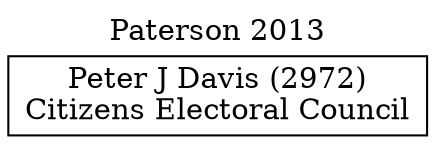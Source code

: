 // House preference flow
digraph "Peter J Davis (2972)_Paterson_2013" {
	graph [label="Paterson 2013" labelloc=t mclimit=10]
	node [shape=box]
	"Peter J Davis (2972)" [label="Peter J Davis (2972)
Citizens Electoral Council"]
}
